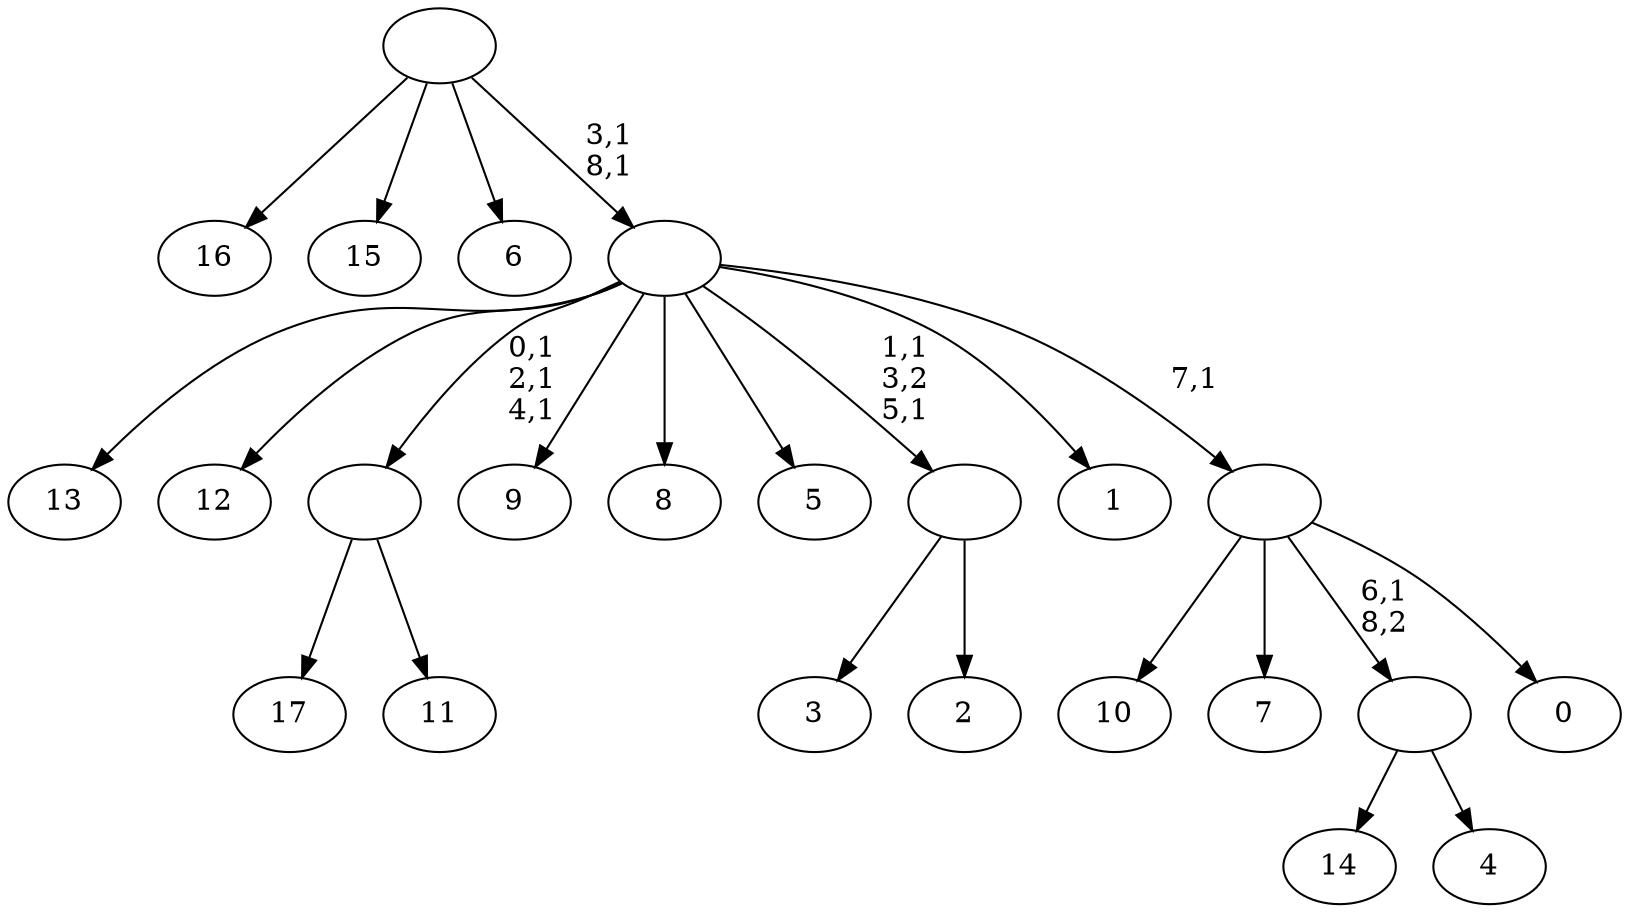 digraph T {
	27 [label="17"]
	26 [label="16"]
	25 [label="15"]
	24 [label="14"]
	23 [label="13"]
	22 [label="12"]
	21 [label="11"]
	20 [label=""]
	17 [label="10"]
	16 [label="9"]
	15 [label="8"]
	14 [label="7"]
	13 [label="6"]
	12 [label="5"]
	11 [label="4"]
	10 [label=""]
	9 [label="3"]
	8 [label="2"]
	7 [label=""]
	5 [label="1"]
	4 [label="0"]
	3 [label=""]
	2 [label=""]
	0 [label=""]
	20 -> 27 [label=""]
	20 -> 21 [label=""]
	10 -> 24 [label=""]
	10 -> 11 [label=""]
	7 -> 9 [label=""]
	7 -> 8 [label=""]
	3 -> 17 [label=""]
	3 -> 14 [label=""]
	3 -> 10 [label="6,1\n8,2"]
	3 -> 4 [label=""]
	2 -> 7 [label="1,1\n3,2\n5,1"]
	2 -> 20 [label="0,1\n2,1\n4,1"]
	2 -> 23 [label=""]
	2 -> 22 [label=""]
	2 -> 16 [label=""]
	2 -> 15 [label=""]
	2 -> 12 [label=""]
	2 -> 5 [label=""]
	2 -> 3 [label="7,1"]
	0 -> 2 [label="3,1\n8,1"]
	0 -> 26 [label=""]
	0 -> 25 [label=""]
	0 -> 13 [label=""]
}
